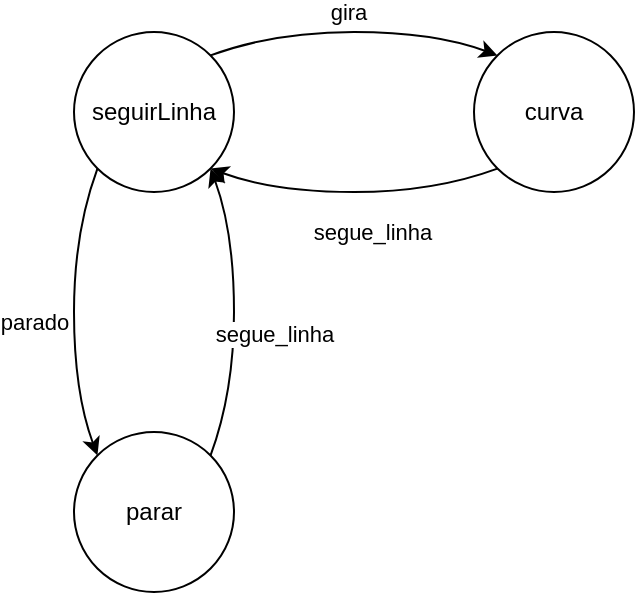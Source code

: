 <mxfile version="28.2.5">
  <diagram name="Página-1" id="RxDbOLb5NS06lcZWhFNX">
    <mxGraphModel dx="386" dy="195" grid="1" gridSize="10" guides="1" tooltips="1" connect="1" arrows="1" fold="1" page="1" pageScale="1" pageWidth="827" pageHeight="1169" math="0" shadow="0">
      <root>
        <mxCell id="0" />
        <mxCell id="1" parent="0" />
        <mxCell id="_Rrr6EESFmBwYdokUOBR-1" value="seguirLinha" style="ellipse;whiteSpace=wrap;html=1;aspect=fixed;" vertex="1" parent="1">
          <mxGeometry x="200" y="360" width="80" height="80" as="geometry" />
        </mxCell>
        <mxCell id="_Rrr6EESFmBwYdokUOBR-2" value="curva" style="ellipse;whiteSpace=wrap;html=1;aspect=fixed;" vertex="1" parent="1">
          <mxGeometry x="400" y="360" width="80" height="80" as="geometry" />
        </mxCell>
        <mxCell id="_Rrr6EESFmBwYdokUOBR-3" value="" style="curved=1;endArrow=classic;html=1;rounded=0;exitX=1;exitY=0;exitDx=0;exitDy=0;entryX=0;entryY=0;entryDx=0;entryDy=0;" edge="1" parent="1" source="_Rrr6EESFmBwYdokUOBR-1" target="_Rrr6EESFmBwYdokUOBR-2">
          <mxGeometry width="50" height="50" relative="1" as="geometry">
            <mxPoint x="430" y="620" as="sourcePoint" />
            <mxPoint x="480" y="570" as="targetPoint" />
            <Array as="points">
              <mxPoint x="300" y="360" />
              <mxPoint x="380" y="360" />
            </Array>
          </mxGeometry>
        </mxCell>
        <mxCell id="_Rrr6EESFmBwYdokUOBR-4" value="gira" style="edgeLabel;html=1;align=center;verticalAlign=middle;resizable=0;points=[];" vertex="1" connectable="0" parent="_Rrr6EESFmBwYdokUOBR-3">
          <mxGeometry x="0.119" relative="1" as="geometry">
            <mxPoint x="-12" y="-10" as="offset" />
          </mxGeometry>
        </mxCell>
        <mxCell id="_Rrr6EESFmBwYdokUOBR-5" value="" style="curved=1;endArrow=classic;html=1;rounded=0;exitX=0;exitY=1;exitDx=0;exitDy=0;entryX=1;entryY=1;entryDx=0;entryDy=0;" edge="1" parent="1" source="_Rrr6EESFmBwYdokUOBR-2" target="_Rrr6EESFmBwYdokUOBR-1">
          <mxGeometry width="50" height="50" relative="1" as="geometry">
            <mxPoint x="320" y="480" as="sourcePoint" />
            <mxPoint x="370" y="430" as="targetPoint" />
            <Array as="points">
              <mxPoint x="380" y="440" />
              <mxPoint x="300" y="440" />
            </Array>
          </mxGeometry>
        </mxCell>
        <mxCell id="_Rrr6EESFmBwYdokUOBR-6" value="segue_linha" style="edgeLabel;html=1;align=center;verticalAlign=middle;resizable=0;points=[];" vertex="1" connectable="0" parent="_Rrr6EESFmBwYdokUOBR-5">
          <mxGeometry x="-0.037" y="-2" relative="1" as="geometry">
            <mxPoint x="6" y="22" as="offset" />
          </mxGeometry>
        </mxCell>
        <mxCell id="_Rrr6EESFmBwYdokUOBR-7" value="parar" style="ellipse;whiteSpace=wrap;html=1;aspect=fixed;" vertex="1" parent="1">
          <mxGeometry x="200" y="560" width="80" height="80" as="geometry" />
        </mxCell>
        <mxCell id="_Rrr6EESFmBwYdokUOBR-8" value="" style="curved=1;endArrow=classic;html=1;rounded=0;exitX=0;exitY=1;exitDx=0;exitDy=0;entryX=0;entryY=0;entryDx=0;entryDy=0;" edge="1" parent="1" source="_Rrr6EESFmBwYdokUOBR-1" target="_Rrr6EESFmBwYdokUOBR-7">
          <mxGeometry width="50" height="50" relative="1" as="geometry">
            <mxPoint x="40" y="430" as="sourcePoint" />
            <mxPoint x="90" y="380" as="targetPoint" />
            <Array as="points">
              <mxPoint x="200" y="460" />
              <mxPoint x="200" y="540" />
            </Array>
          </mxGeometry>
        </mxCell>
        <mxCell id="_Rrr6EESFmBwYdokUOBR-9" value="parado" style="edgeLabel;html=1;align=center;verticalAlign=middle;resizable=0;points=[];" vertex="1" connectable="0" parent="_Rrr6EESFmBwYdokUOBR-8">
          <mxGeometry x="-0.003" y="-2" relative="1" as="geometry">
            <mxPoint x="-18" y="5" as="offset" />
          </mxGeometry>
        </mxCell>
        <mxCell id="_Rrr6EESFmBwYdokUOBR-10" value="" style="curved=1;endArrow=classic;html=1;rounded=0;exitX=1;exitY=0;exitDx=0;exitDy=0;entryX=1;entryY=1;entryDx=0;entryDy=0;" edge="1" parent="1" source="_Rrr6EESFmBwYdokUOBR-7" target="_Rrr6EESFmBwYdokUOBR-1">
          <mxGeometry width="50" height="50" relative="1" as="geometry">
            <mxPoint x="330" y="480" as="sourcePoint" />
            <mxPoint x="380" y="430" as="targetPoint" />
            <Array as="points">
              <mxPoint x="280" y="540" />
              <mxPoint x="280" y="460" />
            </Array>
          </mxGeometry>
        </mxCell>
        <mxCell id="_Rrr6EESFmBwYdokUOBR-11" value="&lt;div&gt;segue_linha&lt;/div&gt;" style="edgeLabel;html=1;align=center;verticalAlign=middle;resizable=0;points=[];" vertex="1" connectable="0" parent="_Rrr6EESFmBwYdokUOBR-10">
          <mxGeometry x="-0.086" y="1" relative="1" as="geometry">
            <mxPoint x="21" y="4" as="offset" />
          </mxGeometry>
        </mxCell>
      </root>
    </mxGraphModel>
  </diagram>
</mxfile>
